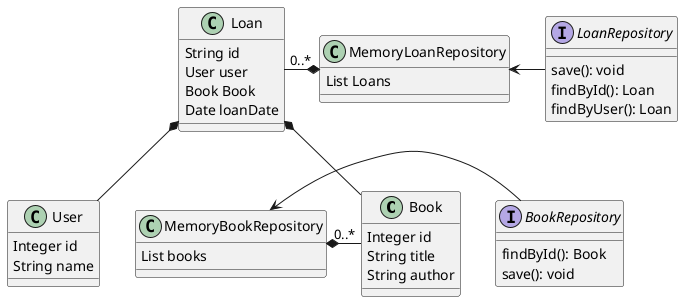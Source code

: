 @startuml Library
class Book{
    Integer id
    String title
    String author
}

class User{
    Integer id
    String name
}

Loan *-- User
Loan *-- Book
class Loan{
    String id
    User user
    Book Book
    Date loanDate
}

interface BookRepository{
    findById(): Book
    save(): void
}

interface LoanRepository{
    save(): void
    findById(): Loan
    findByUser(): Loan
}
MemoryBookRepository <- BookRepository
MemoryBookRepository *-"0..*"Book
class MemoryBookRepository{
    List books
}
MemoryLoanRepository *-left- "0..*" Loan
MemoryLoanRepository <-right- LoanRepository
class MemoryLoanRepository{
    List Loans
}

@enduml 